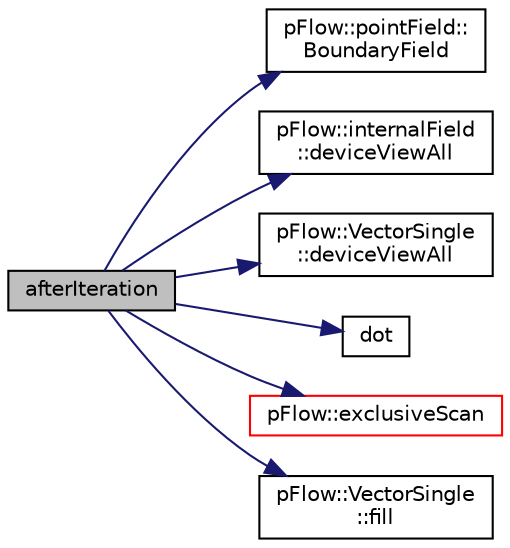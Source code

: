 digraph "afterIteration"
{
 // LATEX_PDF_SIZE
  edge [fontname="Helvetica",fontsize="10",labelfontname="Helvetica",labelfontsize="10"];
  node [fontname="Helvetica",fontsize="10",shape=record];
  rankdir="LR";
  Node1 [label="afterIteration",height=0.2,width=0.4,color="black", fillcolor="grey75", style="filled", fontcolor="black",tooltip=" "];
  Node1 -> Node2 [color="midnightblue",fontsize="10",style="solid",fontname="Helvetica"];
  Node2 [label="pFlow::pointField::\lBoundaryField",height=0.2,width=0.4,color="black", fillcolor="white", style="filled",URL="$classpFlow_1_1pointField.html#acfbd9758fc0061e2b6fd2922ddb63650",tooltip=" "];
  Node1 -> Node3 [color="midnightblue",fontsize="10",style="solid",fontname="Helvetica"];
  Node3 [label="pFlow::internalField\l::deviceViewAll",height=0.2,width=0.4,color="black", fillcolor="white", style="filled",URL="$classpFlow_1_1internalField.html#ae49b1b421c0a7de757a2fdc46f163498",tooltip=" "];
  Node1 -> Node4 [color="midnightblue",fontsize="10",style="solid",fontname="Helvetica"];
  Node4 [label="pFlow::VectorSingle\l::deviceViewAll",height=0.2,width=0.4,color="black", fillcolor="white", style="filled",URL="$classpFlow_1_1VectorSingle.html#a51122b76468e0c5f19ea69c5c0ca6cf4",tooltip="Device view range [0,capcity)"];
  Node1 -> Node5 [color="midnightblue",fontsize="10",style="solid",fontname="Helvetica"];
  Node5 [label="dot",height=0.2,width=0.4,color="black", fillcolor="white", style="filled",URL="$quadrupleFwd_8hpp.html#a6b8bdd44e6ac0d39b65ebd0eef5d4600",tooltip=" "];
  Node1 -> Node6 [color="midnightblue",fontsize="10",style="solid",fontname="Helvetica"];
  Node6 [label="pFlow::exclusiveScan",height=0.2,width=0.4,color="red", fillcolor="white", style="filled",URL="$namespacepFlow.html#ab9a055e2543a78b9ea5f2fdb2a73d0be",tooltip=" "];
  Node1 -> Node8 [color="midnightblue",fontsize="10",style="solid",fontname="Helvetica"];
  Node8 [label="pFlow::VectorSingle\l::fill",height=0.2,width=0.4,color="black", fillcolor="white", style="filled",URL="$classpFlow_1_1VectorSingle.html#a6ab1c6d91f769bc9bc0a58cf9f1333d6",tooltip="Fill the range [0,size) with val."];
}
